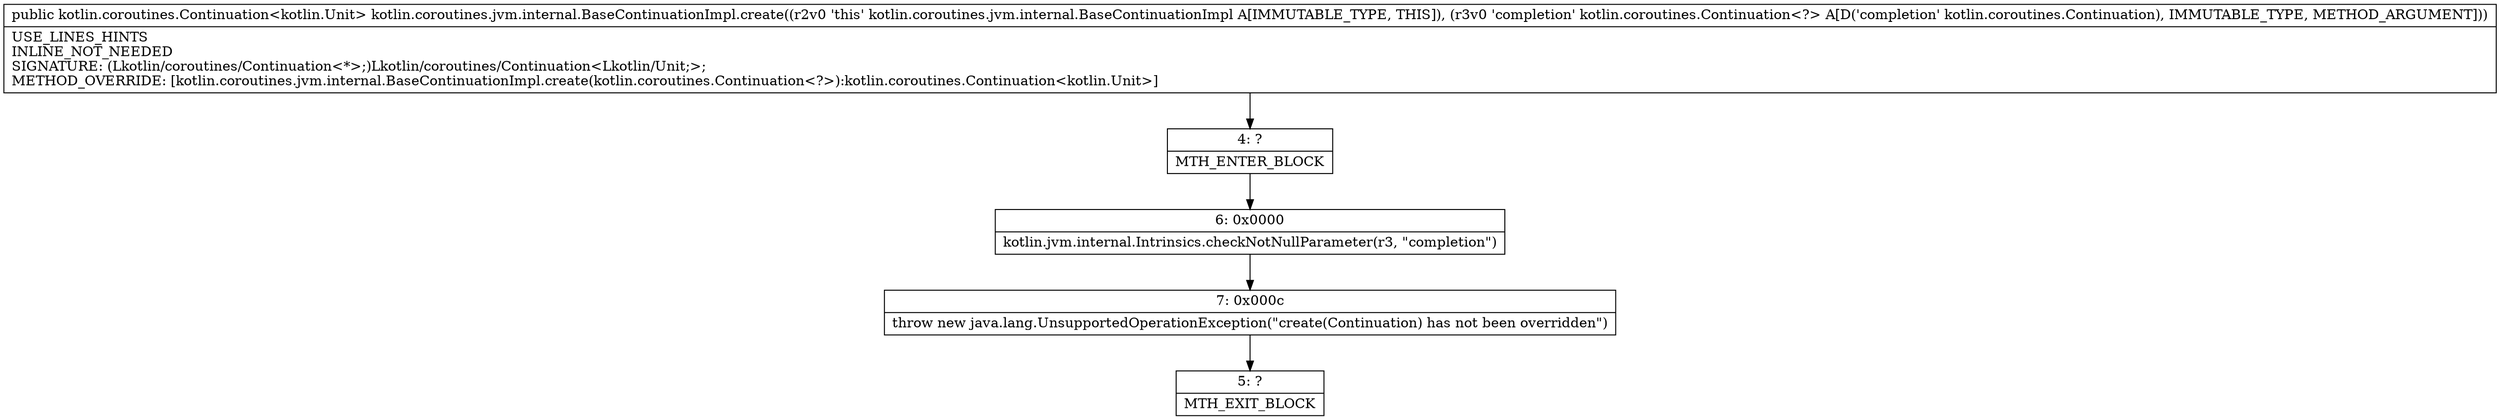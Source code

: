 digraph "CFG forkotlin.coroutines.jvm.internal.BaseContinuationImpl.create(Lkotlin\/coroutines\/Continuation;)Lkotlin\/coroutines\/Continuation;" {
Node_4 [shape=record,label="{4\:\ ?|MTH_ENTER_BLOCK\l}"];
Node_6 [shape=record,label="{6\:\ 0x0000|kotlin.jvm.internal.Intrinsics.checkNotNullParameter(r3, \"completion\")\l}"];
Node_7 [shape=record,label="{7\:\ 0x000c|throw new java.lang.UnsupportedOperationException(\"create(Continuation) has not been overridden\")\l}"];
Node_5 [shape=record,label="{5\:\ ?|MTH_EXIT_BLOCK\l}"];
MethodNode[shape=record,label="{public kotlin.coroutines.Continuation\<kotlin.Unit\> kotlin.coroutines.jvm.internal.BaseContinuationImpl.create((r2v0 'this' kotlin.coroutines.jvm.internal.BaseContinuationImpl A[IMMUTABLE_TYPE, THIS]), (r3v0 'completion' kotlin.coroutines.Continuation\<?\> A[D('completion' kotlin.coroutines.Continuation), IMMUTABLE_TYPE, METHOD_ARGUMENT]))  | USE_LINES_HINTS\lINLINE_NOT_NEEDED\lSIGNATURE: (Lkotlin\/coroutines\/Continuation\<*\>;)Lkotlin\/coroutines\/Continuation\<Lkotlin\/Unit;\>;\lMETHOD_OVERRIDE: [kotlin.coroutines.jvm.internal.BaseContinuationImpl.create(kotlin.coroutines.Continuation\<?\>):kotlin.coroutines.Continuation\<kotlin.Unit\>]\l}"];
MethodNode -> Node_4;Node_4 -> Node_6;
Node_6 -> Node_7;
Node_7 -> Node_5;
}

